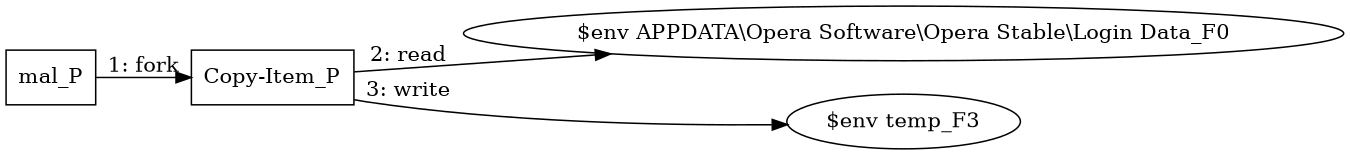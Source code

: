digraph "T1555.003#5" {
rankdir="LR"
size="9"
fixedsize="false"
splines="true"
nodesep=0.3
ranksep=0
fontsize=10
overlap="scalexy"
engine= "neato"
	"mal_P" [node_type=Process shape=box]
	"Copy-Item_P" [node_type=Process shape=box]
	"$env APPDATA\\Opera Software\\Opera Stable\\Login Data_F0" [node_type=File shape=ellipse]
	"$env temp_F3" [node_type=File shape=ellipse]
	"mal_P" -> "Copy-Item_P" [label="1: fork"]
	"Copy-Item_P" -> "$env APPDATA\\Opera Software\\Opera Stable\\Login Data_F0" [label="2: read"]
	"Copy-Item_P" -> "$env temp_F3" [label="3: write"]
}
